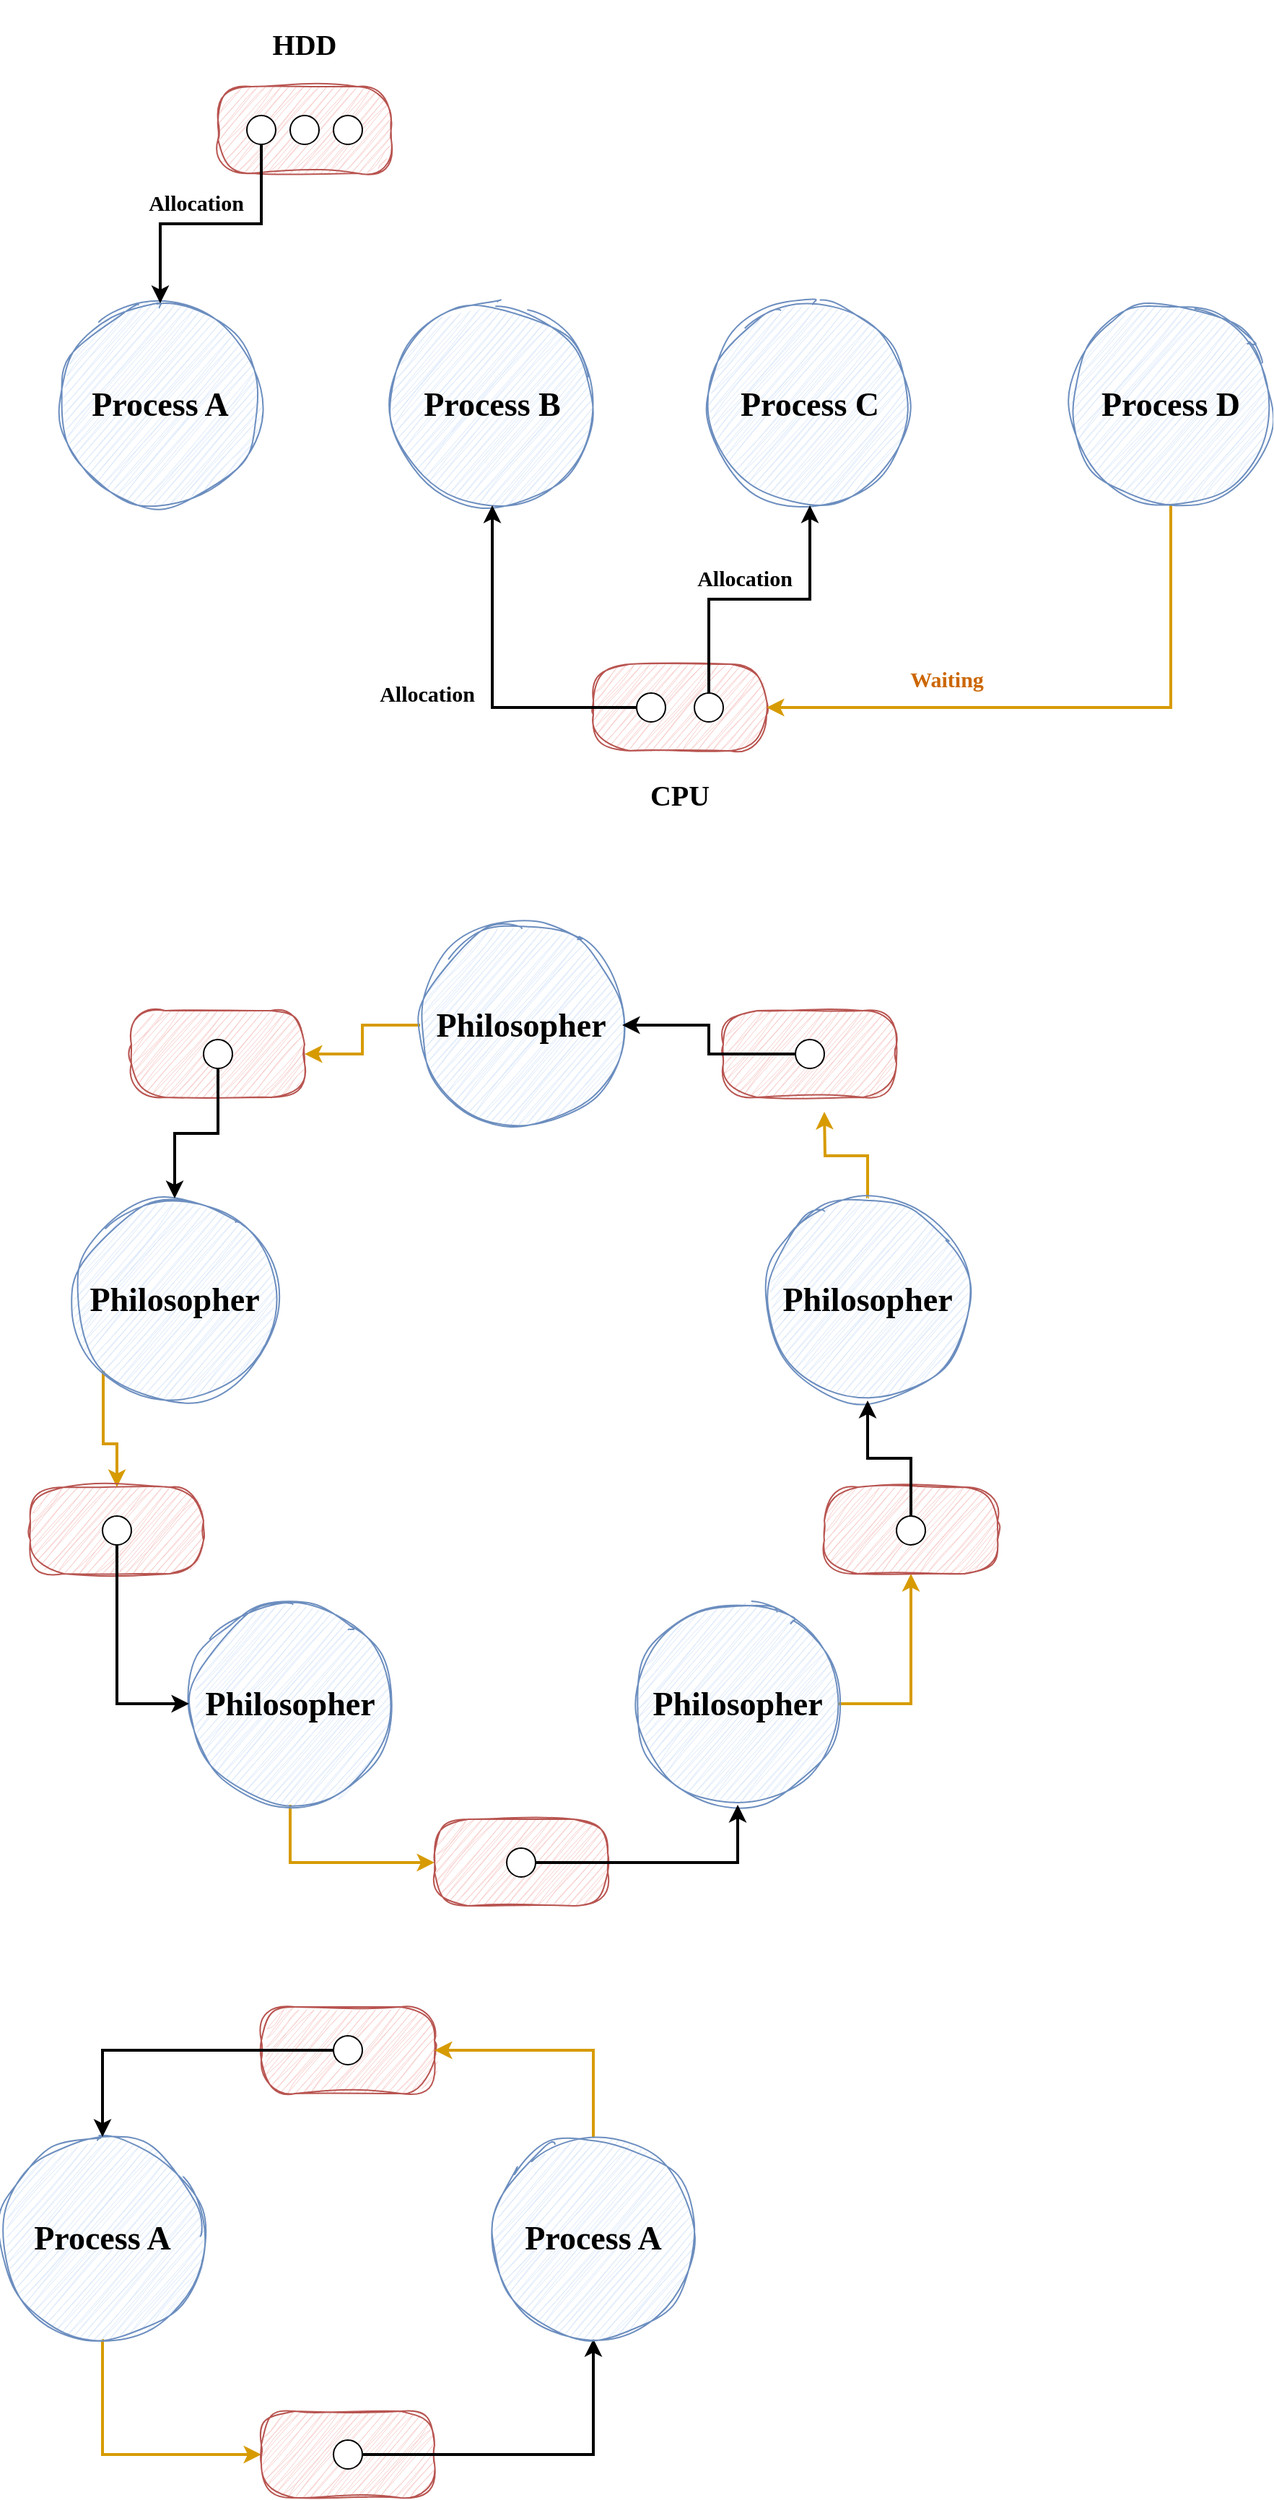 <mxfile version="24.0.4" type="github">
  <diagram name="Page-1" id="2YBvvXClWsGukQMizWep">
    <mxGraphModel dx="928" dy="1011" grid="1" gridSize="10" guides="1" tooltips="1" connect="1" arrows="1" fold="1" page="1" pageScale="1" pageWidth="850" pageHeight="1100" math="0" shadow="0">
      <root>
        <mxCell id="0" />
        <mxCell id="1" parent="0" />
        <mxCell id="m6TL4uyU6H2lGprT68yy-1" value="" style="ellipse;whiteSpace=wrap;html=1;aspect=fixed;fillColor=#dae8fc;strokeColor=#6c8ebf;sketch=1;curveFitting=1;jiggle=2;fillStyle=hachure;" vertex="1" parent="1">
          <mxGeometry x="100" y="270" width="140" height="140" as="geometry" />
        </mxCell>
        <mxCell id="m6TL4uyU6H2lGprT68yy-2" value="&lt;b&gt;&lt;font face=&quot;Comic Sans MS&quot; style=&quot;font-size: 23px;&quot;&gt;Process A&lt;/font&gt;&lt;/b&gt;" style="rounded=0;whiteSpace=wrap;html=1;gradientColor=none;fillColor=none;strokeColor=none;" vertex="1" parent="1">
          <mxGeometry x="110" y="310" width="120" height="60" as="geometry" />
        </mxCell>
        <mxCell id="m6TL4uyU6H2lGprT68yy-3" value="" style="ellipse;whiteSpace=wrap;html=1;aspect=fixed;fillColor=#dae8fc;strokeColor=#6c8ebf;sketch=1;curveFitting=1;jiggle=2;fillStyle=hachure;" vertex="1" parent="1">
          <mxGeometry x="330" y="270" width="140" height="140" as="geometry" />
        </mxCell>
        <mxCell id="m6TL4uyU6H2lGprT68yy-4" value="&lt;b&gt;&lt;font face=&quot;Comic Sans MS&quot; style=&quot;font-size: 23px;&quot;&gt;Process B&lt;/font&gt;&lt;/b&gt;" style="rounded=0;whiteSpace=wrap;html=1;gradientColor=none;fillColor=none;strokeColor=none;" vertex="1" parent="1">
          <mxGeometry x="340" y="310" width="120" height="60" as="geometry" />
        </mxCell>
        <mxCell id="m6TL4uyU6H2lGprT68yy-5" value="" style="ellipse;whiteSpace=wrap;html=1;aspect=fixed;fillColor=#dae8fc;strokeColor=#6c8ebf;sketch=1;curveFitting=1;jiggle=2;fillStyle=hachure;" vertex="1" parent="1">
          <mxGeometry x="550" y="270" width="140" height="140" as="geometry" />
        </mxCell>
        <mxCell id="m6TL4uyU6H2lGprT68yy-6" value="&lt;b&gt;&lt;font face=&quot;Comic Sans MS&quot; style=&quot;font-size: 23px;&quot;&gt;Process C&lt;/font&gt;&lt;/b&gt;" style="rounded=0;whiteSpace=wrap;html=1;gradientColor=none;fillColor=none;strokeColor=none;" vertex="1" parent="1">
          <mxGeometry x="560" y="310" width="120" height="60" as="geometry" />
        </mxCell>
        <mxCell id="m6TL4uyU6H2lGprT68yy-7" value="" style="rounded=1;whiteSpace=wrap;html=1;fillColor=#f8cecc;strokeColor=#b85450;fillStyle=hatch;sketch=1;curveFitting=1;jiggle=2;arcSize=39;" vertex="1" parent="1">
          <mxGeometry x="210" y="120" width="120" height="60" as="geometry" />
        </mxCell>
        <mxCell id="m6TL4uyU6H2lGprT68yy-27" style="edgeStyle=orthogonalEdgeStyle;rounded=0;orthogonalLoop=1;jettySize=auto;html=1;exitX=0.5;exitY=1;exitDx=0;exitDy=0;entryX=0.5;entryY=0;entryDx=0;entryDy=0;strokeWidth=2;" edge="1" parent="1" source="m6TL4uyU6H2lGprT68yy-8" target="m6TL4uyU6H2lGprT68yy-1">
          <mxGeometry relative="1" as="geometry" />
        </mxCell>
        <mxCell id="m6TL4uyU6H2lGprT68yy-8" value="" style="ellipse;whiteSpace=wrap;html=1;aspect=fixed;" vertex="1" parent="1">
          <mxGeometry x="230" y="140" width="20" height="20" as="geometry" />
        </mxCell>
        <mxCell id="m6TL4uyU6H2lGprT68yy-9" value="" style="ellipse;whiteSpace=wrap;html=1;aspect=fixed;" vertex="1" parent="1">
          <mxGeometry x="260" y="140" width="20" height="20" as="geometry" />
        </mxCell>
        <mxCell id="m6TL4uyU6H2lGprT68yy-10" value="" style="ellipse;whiteSpace=wrap;html=1;aspect=fixed;" vertex="1" parent="1">
          <mxGeometry x="290" y="140" width="20" height="20" as="geometry" />
        </mxCell>
        <mxCell id="m6TL4uyU6H2lGprT68yy-20" value="" style="rounded=1;whiteSpace=wrap;html=1;fillColor=#f8cecc;strokeColor=#b85450;fillStyle=hatch;sketch=1;curveFitting=1;jiggle=2;arcSize=42;" vertex="1" parent="1">
          <mxGeometry x="470" y="520" width="120" height="60" as="geometry" />
        </mxCell>
        <mxCell id="m6TL4uyU6H2lGprT68yy-28" style="edgeStyle=orthogonalEdgeStyle;rounded=0;orthogonalLoop=1;jettySize=auto;html=1;exitX=0;exitY=0.5;exitDx=0;exitDy=0;entryX=0.5;entryY=1;entryDx=0;entryDy=0;strokeWidth=2;" edge="1" parent="1" source="m6TL4uyU6H2lGprT68yy-21" target="m6TL4uyU6H2lGprT68yy-3">
          <mxGeometry relative="1" as="geometry" />
        </mxCell>
        <mxCell id="m6TL4uyU6H2lGprT68yy-21" value="" style="ellipse;whiteSpace=wrap;html=1;aspect=fixed;" vertex="1" parent="1">
          <mxGeometry x="500" y="540" width="20" height="20" as="geometry" />
        </mxCell>
        <mxCell id="m6TL4uyU6H2lGprT68yy-29" style="edgeStyle=orthogonalEdgeStyle;rounded=0;orthogonalLoop=1;jettySize=auto;html=1;exitX=0.5;exitY=0;exitDx=0;exitDy=0;entryX=0.5;entryY=1;entryDx=0;entryDy=0;strokeWidth=2;" edge="1" parent="1" source="m6TL4uyU6H2lGprT68yy-22" target="m6TL4uyU6H2lGprT68yy-5">
          <mxGeometry relative="1" as="geometry" />
        </mxCell>
        <mxCell id="m6TL4uyU6H2lGprT68yy-22" value="" style="ellipse;whiteSpace=wrap;html=1;aspect=fixed;" vertex="1" parent="1">
          <mxGeometry x="540" y="540" width="20" height="20" as="geometry" />
        </mxCell>
        <mxCell id="m6TL4uyU6H2lGprT68yy-31" value="&lt;font size=&quot;1&quot; face=&quot;Comic Sans MS&quot;&gt;&lt;b style=&quot;font-size: 20px;&quot;&gt;HDD&lt;/b&gt;&lt;/font&gt;" style="rounded=0;whiteSpace=wrap;html=1;gradientColor=none;fillColor=none;strokeColor=none;" vertex="1" parent="1">
          <mxGeometry x="210" y="60" width="120" height="60" as="geometry" />
        </mxCell>
        <mxCell id="m6TL4uyU6H2lGprT68yy-32" value="&lt;font size=&quot;1&quot; face=&quot;Comic Sans MS&quot;&gt;&lt;b style=&quot;font-size: 20px;&quot;&gt;CPU&lt;/b&gt;&lt;/font&gt;" style="rounded=0;whiteSpace=wrap;html=1;gradientColor=none;fillColor=none;strokeColor=none;" vertex="1" parent="1">
          <mxGeometry x="470" y="580" width="120" height="60" as="geometry" />
        </mxCell>
        <mxCell id="m6TL4uyU6H2lGprT68yy-36" style="edgeStyle=orthogonalEdgeStyle;rounded=0;orthogonalLoop=1;jettySize=auto;html=1;exitX=0.5;exitY=1;exitDx=0;exitDy=0;entryX=1;entryY=0.5;entryDx=0;entryDy=0;strokeWidth=2;fillColor=#ffe6cc;strokeColor=#d79b00;" edge="1" parent="1" source="m6TL4uyU6H2lGprT68yy-33" target="m6TL4uyU6H2lGprT68yy-20">
          <mxGeometry relative="1" as="geometry" />
        </mxCell>
        <mxCell id="m6TL4uyU6H2lGprT68yy-33" value="" style="ellipse;whiteSpace=wrap;html=1;aspect=fixed;fillColor=#dae8fc;strokeColor=#6c8ebf;sketch=1;curveFitting=1;jiggle=2;fillStyle=hachure;" vertex="1" parent="1">
          <mxGeometry x="800" y="270" width="140" height="140" as="geometry" />
        </mxCell>
        <mxCell id="m6TL4uyU6H2lGprT68yy-34" value="&lt;b&gt;&lt;font face=&quot;Comic Sans MS&quot; style=&quot;font-size: 23px;&quot;&gt;Process D&lt;/font&gt;&lt;/b&gt;" style="rounded=0;whiteSpace=wrap;html=1;gradientColor=none;fillColor=none;strokeColor=none;" vertex="1" parent="1">
          <mxGeometry x="810" y="310" width="120" height="60" as="geometry" />
        </mxCell>
        <mxCell id="m6TL4uyU6H2lGprT68yy-37" value="&lt;font size=&quot;1&quot; face=&quot;Comic Sans MS&quot;&gt;&lt;b style=&quot;font-size: 15px;&quot;&gt;Allocation&lt;/b&gt;&lt;/font&gt;" style="rounded=0;whiteSpace=wrap;html=1;gradientColor=none;fillColor=none;strokeColor=none;" vertex="1" parent="1">
          <mxGeometry x="150" y="180" width="90" height="40" as="geometry" />
        </mxCell>
        <mxCell id="m6TL4uyU6H2lGprT68yy-38" value="&lt;font size=&quot;1&quot; face=&quot;Comic Sans MS&quot;&gt;&lt;b style=&quot;font-size: 15px;&quot;&gt;Allocation&lt;/b&gt;&lt;/font&gt;" style="rounded=0;whiteSpace=wrap;html=1;gradientColor=none;fillColor=none;strokeColor=none;" vertex="1" parent="1">
          <mxGeometry x="310" y="520" width="90" height="40" as="geometry" />
        </mxCell>
        <mxCell id="m6TL4uyU6H2lGprT68yy-39" value="&lt;font size=&quot;1&quot; face=&quot;Comic Sans MS&quot;&gt;&lt;b style=&quot;font-size: 15px;&quot;&gt;Allocation&lt;/b&gt;&lt;/font&gt;" style="rounded=0;whiteSpace=wrap;html=1;gradientColor=none;fillColor=none;strokeColor=none;" vertex="1" parent="1">
          <mxGeometry x="530" y="440" width="90" height="40" as="geometry" />
        </mxCell>
        <mxCell id="m6TL4uyU6H2lGprT68yy-40" value="&lt;font face=&quot;Comic Sans MS&quot; color=&quot;#cc6600&quot;&gt;&lt;span style=&quot;font-size: 15px;&quot;&gt;&lt;b&gt;Waiting&lt;/b&gt;&lt;/span&gt;&lt;/font&gt;" style="rounded=0;whiteSpace=wrap;html=1;gradientColor=none;fillColor=none;strokeColor=none;" vertex="1" parent="1">
          <mxGeometry x="670" y="510" width="90" height="40" as="geometry" />
        </mxCell>
        <mxCell id="m6TL4uyU6H2lGprT68yy-87" style="edgeStyle=orthogonalEdgeStyle;rounded=0;orthogonalLoop=1;jettySize=auto;html=1;exitX=0;exitY=1;exitDx=0;exitDy=0;entryX=0.5;entryY=0;entryDx=0;entryDy=0;fillColor=#ffe6cc;strokeColor=#d79b00;strokeWidth=2;" edge="1" parent="1" source="m6TL4uyU6H2lGprT68yy-41" target="m6TL4uyU6H2lGprT68yy-61">
          <mxGeometry relative="1" as="geometry" />
        </mxCell>
        <mxCell id="m6TL4uyU6H2lGprT68yy-41" value="" style="ellipse;whiteSpace=wrap;html=1;aspect=fixed;fillColor=#dae8fc;strokeColor=#6c8ebf;sketch=1;curveFitting=1;jiggle=2;fillStyle=hachure;" vertex="1" parent="1">
          <mxGeometry x="110" y="890" width="140" height="140" as="geometry" />
        </mxCell>
        <mxCell id="m6TL4uyU6H2lGprT68yy-42" value="&lt;b&gt;&lt;font face=&quot;Comic Sans MS&quot; style=&quot;font-size: 23px;&quot;&gt;Philosopher&lt;/font&gt;&lt;/b&gt;" style="rounded=0;whiteSpace=wrap;html=1;gradientColor=none;fillColor=none;strokeColor=none;" vertex="1" parent="1">
          <mxGeometry x="120" y="930" width="120" height="60" as="geometry" />
        </mxCell>
        <mxCell id="m6TL4uyU6H2lGprT68yy-90" style="edgeStyle=orthogonalEdgeStyle;rounded=0;orthogonalLoop=1;jettySize=auto;html=1;exitX=0.5;exitY=0;exitDx=0;exitDy=0;fillColor=#ffe6cc;strokeColor=#d79b00;strokeWidth=2;" edge="1" parent="1" source="m6TL4uyU6H2lGprT68yy-49">
          <mxGeometry relative="1" as="geometry">
            <mxPoint x="630" y="830" as="targetPoint" />
          </mxGeometry>
        </mxCell>
        <mxCell id="m6TL4uyU6H2lGprT68yy-49" value="" style="ellipse;whiteSpace=wrap;html=1;aspect=fixed;fillColor=#dae8fc;strokeColor=#6c8ebf;sketch=1;curveFitting=1;jiggle=2;fillStyle=hachure;" vertex="1" parent="1">
          <mxGeometry x="590" y="890" width="140" height="140" as="geometry" />
        </mxCell>
        <mxCell id="m6TL4uyU6H2lGprT68yy-50" value="&lt;b&gt;&lt;font face=&quot;Comic Sans MS&quot; style=&quot;font-size: 23px;&quot;&gt;Philosopher&lt;/font&gt;&lt;/b&gt;" style="rounded=0;whiteSpace=wrap;html=1;gradientColor=none;fillColor=none;strokeColor=none;" vertex="1" parent="1">
          <mxGeometry x="600" y="930" width="120" height="60" as="geometry" />
        </mxCell>
        <mxCell id="m6TL4uyU6H2lGprT68yy-86" style="edgeStyle=orthogonalEdgeStyle;rounded=0;orthogonalLoop=1;jettySize=auto;html=1;exitX=0;exitY=0.5;exitDx=0;exitDy=0;entryX=1;entryY=0.5;entryDx=0;entryDy=0;fillColor=#ffe6cc;strokeColor=#d79b00;strokeWidth=2;" edge="1" parent="1" source="m6TL4uyU6H2lGprT68yy-51" target="m6TL4uyU6H2lGprT68yy-57">
          <mxGeometry relative="1" as="geometry" />
        </mxCell>
        <mxCell id="m6TL4uyU6H2lGprT68yy-51" value="" style="ellipse;whiteSpace=wrap;html=1;aspect=fixed;fillColor=#dae8fc;strokeColor=#6c8ebf;sketch=1;curveFitting=1;jiggle=2;fillStyle=hachure;" vertex="1" parent="1">
          <mxGeometry x="350" y="700" width="140" height="140" as="geometry" />
        </mxCell>
        <mxCell id="m6TL4uyU6H2lGprT68yy-52" value="&lt;b&gt;&lt;font face=&quot;Comic Sans MS&quot; style=&quot;font-size: 23px;&quot;&gt;Philosopher&lt;/font&gt;&lt;/b&gt;" style="rounded=0;whiteSpace=wrap;html=1;gradientColor=none;fillColor=none;strokeColor=none;" vertex="1" parent="1">
          <mxGeometry x="360" y="740" width="120" height="60" as="geometry" />
        </mxCell>
        <mxCell id="m6TL4uyU6H2lGprT68yy-89" style="edgeStyle=orthogonalEdgeStyle;rounded=0;orthogonalLoop=1;jettySize=auto;html=1;exitX=1;exitY=0.5;exitDx=0;exitDy=0;entryX=0.5;entryY=1;entryDx=0;entryDy=0;fillColor=#ffe6cc;strokeColor=#d79b00;strokeWidth=2;" edge="1" parent="1" source="m6TL4uyU6H2lGprT68yy-53" target="m6TL4uyU6H2lGprT68yy-65">
          <mxGeometry relative="1" as="geometry" />
        </mxCell>
        <mxCell id="m6TL4uyU6H2lGprT68yy-53" value="" style="ellipse;whiteSpace=wrap;html=1;aspect=fixed;fillColor=#dae8fc;strokeColor=#6c8ebf;sketch=1;curveFitting=1;jiggle=2;fillStyle=hachure;" vertex="1" parent="1">
          <mxGeometry x="500" y="1170" width="140" height="140" as="geometry" />
        </mxCell>
        <mxCell id="m6TL4uyU6H2lGprT68yy-54" value="&lt;b&gt;&lt;font face=&quot;Comic Sans MS&quot; style=&quot;font-size: 23px;&quot;&gt;Philosopher&lt;/font&gt;&lt;/b&gt;" style="rounded=0;whiteSpace=wrap;html=1;gradientColor=none;fillColor=none;strokeColor=none;" vertex="1" parent="1">
          <mxGeometry x="510" y="1210" width="120" height="60" as="geometry" />
        </mxCell>
        <mxCell id="m6TL4uyU6H2lGprT68yy-88" style="edgeStyle=orthogonalEdgeStyle;rounded=0;orthogonalLoop=1;jettySize=auto;html=1;exitX=0.5;exitY=1;exitDx=0;exitDy=0;entryX=0;entryY=0.5;entryDx=0;entryDy=0;fillColor=#ffe6cc;strokeColor=#d79b00;strokeWidth=2;" edge="1" parent="1" source="m6TL4uyU6H2lGprT68yy-55" target="m6TL4uyU6H2lGprT68yy-67">
          <mxGeometry relative="1" as="geometry" />
        </mxCell>
        <mxCell id="m6TL4uyU6H2lGprT68yy-55" value="" style="ellipse;whiteSpace=wrap;html=1;aspect=fixed;fillColor=#dae8fc;strokeColor=#6c8ebf;sketch=1;curveFitting=1;jiggle=2;fillStyle=hachure;" vertex="1" parent="1">
          <mxGeometry x="190" y="1170" width="140" height="140" as="geometry" />
        </mxCell>
        <mxCell id="m6TL4uyU6H2lGprT68yy-56" value="&lt;b&gt;&lt;font face=&quot;Comic Sans MS&quot; style=&quot;font-size: 23px;&quot;&gt;Philosopher&lt;/font&gt;&lt;/b&gt;" style="rounded=0;whiteSpace=wrap;html=1;gradientColor=none;fillColor=none;strokeColor=none;" vertex="1" parent="1">
          <mxGeometry x="200" y="1210" width="120" height="60" as="geometry" />
        </mxCell>
        <mxCell id="m6TL4uyU6H2lGprT68yy-57" value="" style="rounded=1;whiteSpace=wrap;html=1;fillColor=#f8cecc;strokeColor=#b85450;fillStyle=hatch;sketch=1;curveFitting=1;jiggle=2;arcSize=39;" vertex="1" parent="1">
          <mxGeometry x="150" y="760" width="120" height="60" as="geometry" />
        </mxCell>
        <mxCell id="m6TL4uyU6H2lGprT68yy-69" value="" style="edgeStyle=orthogonalEdgeStyle;rounded=0;orthogonalLoop=1;jettySize=auto;html=1;strokeWidth=2;" edge="1" parent="1" source="m6TL4uyU6H2lGprT68yy-59" target="m6TL4uyU6H2lGprT68yy-41">
          <mxGeometry relative="1" as="geometry" />
        </mxCell>
        <mxCell id="m6TL4uyU6H2lGprT68yy-59" value="" style="ellipse;whiteSpace=wrap;html=1;aspect=fixed;" vertex="1" parent="1">
          <mxGeometry x="200" y="780" width="20" height="20" as="geometry" />
        </mxCell>
        <mxCell id="m6TL4uyU6H2lGprT68yy-61" value="" style="rounded=1;whiteSpace=wrap;html=1;fillColor=#f8cecc;strokeColor=#b85450;fillStyle=hatch;sketch=1;curveFitting=1;jiggle=2;arcSize=39;" vertex="1" parent="1">
          <mxGeometry x="80" y="1090" width="120" height="60" as="geometry" />
        </mxCell>
        <mxCell id="m6TL4uyU6H2lGprT68yy-82" style="edgeStyle=orthogonalEdgeStyle;rounded=0;orthogonalLoop=1;jettySize=auto;html=1;exitX=0.5;exitY=1;exitDx=0;exitDy=0;entryX=0;entryY=0.5;entryDx=0;entryDy=0;strokeWidth=2;" edge="1" parent="1" source="m6TL4uyU6H2lGprT68yy-62" target="m6TL4uyU6H2lGprT68yy-55">
          <mxGeometry relative="1" as="geometry" />
        </mxCell>
        <mxCell id="m6TL4uyU6H2lGprT68yy-62" value="" style="ellipse;whiteSpace=wrap;html=1;aspect=fixed;" vertex="1" parent="1">
          <mxGeometry x="130" y="1110" width="20" height="20" as="geometry" />
        </mxCell>
        <mxCell id="m6TL4uyU6H2lGprT68yy-63" value="" style="rounded=1;whiteSpace=wrap;html=1;fillColor=#f8cecc;strokeColor=#b85450;fillStyle=hatch;sketch=1;curveFitting=1;jiggle=2;arcSize=39;" vertex="1" parent="1">
          <mxGeometry x="560" y="760" width="120" height="60" as="geometry" />
        </mxCell>
        <mxCell id="m6TL4uyU6H2lGprT68yy-85" style="edgeStyle=orthogonalEdgeStyle;rounded=0;orthogonalLoop=1;jettySize=auto;html=1;exitX=0;exitY=0.5;exitDx=0;exitDy=0;entryX=1;entryY=0.5;entryDx=0;entryDy=0;strokeWidth=2;" edge="1" parent="1" source="m6TL4uyU6H2lGprT68yy-64" target="m6TL4uyU6H2lGprT68yy-51">
          <mxGeometry relative="1" as="geometry" />
        </mxCell>
        <mxCell id="m6TL4uyU6H2lGprT68yy-64" value="" style="ellipse;whiteSpace=wrap;html=1;aspect=fixed;" vertex="1" parent="1">
          <mxGeometry x="610" y="780" width="20" height="20" as="geometry" />
        </mxCell>
        <mxCell id="m6TL4uyU6H2lGprT68yy-65" value="" style="rounded=1;whiteSpace=wrap;html=1;fillColor=#f8cecc;strokeColor=#b85450;fillStyle=hatch;sketch=1;curveFitting=1;jiggle=2;arcSize=39;" vertex="1" parent="1">
          <mxGeometry x="630" y="1090" width="120" height="60" as="geometry" />
        </mxCell>
        <mxCell id="m6TL4uyU6H2lGprT68yy-84" style="edgeStyle=orthogonalEdgeStyle;rounded=0;orthogonalLoop=1;jettySize=auto;html=1;exitX=0.5;exitY=0;exitDx=0;exitDy=0;strokeWidth=2;" edge="1" parent="1" source="m6TL4uyU6H2lGprT68yy-66" target="m6TL4uyU6H2lGprT68yy-49">
          <mxGeometry relative="1" as="geometry" />
        </mxCell>
        <mxCell id="m6TL4uyU6H2lGprT68yy-66" value="" style="ellipse;whiteSpace=wrap;html=1;aspect=fixed;" vertex="1" parent="1">
          <mxGeometry x="680" y="1110" width="20" height="20" as="geometry" />
        </mxCell>
        <mxCell id="m6TL4uyU6H2lGprT68yy-67" value="" style="rounded=1;whiteSpace=wrap;html=1;fillColor=#f8cecc;strokeColor=#b85450;fillStyle=hatch;sketch=1;curveFitting=1;jiggle=2;arcSize=39;" vertex="1" parent="1">
          <mxGeometry x="360" y="1320" width="120" height="60" as="geometry" />
        </mxCell>
        <mxCell id="m6TL4uyU6H2lGprT68yy-83" style="edgeStyle=orthogonalEdgeStyle;rounded=0;orthogonalLoop=1;jettySize=auto;html=1;exitX=1;exitY=0.5;exitDx=0;exitDy=0;entryX=0.5;entryY=1;entryDx=0;entryDy=0;strokeWidth=2;" edge="1" parent="1" source="m6TL4uyU6H2lGprT68yy-68" target="m6TL4uyU6H2lGprT68yy-53">
          <mxGeometry relative="1" as="geometry" />
        </mxCell>
        <mxCell id="m6TL4uyU6H2lGprT68yy-68" value="" style="ellipse;whiteSpace=wrap;html=1;aspect=fixed;" vertex="1" parent="1">
          <mxGeometry x="410" y="1340" width="20" height="20" as="geometry" />
        </mxCell>
        <mxCell id="m6TL4uyU6H2lGprT68yy-103" style="edgeStyle=orthogonalEdgeStyle;rounded=0;orthogonalLoop=1;jettySize=auto;html=1;exitX=0.5;exitY=1;exitDx=0;exitDy=0;entryX=0;entryY=0.5;entryDx=0;entryDy=0;strokeWidth=2;fillColor=#ffe6cc;strokeColor=#d79b00;" edge="1" parent="1" source="m6TL4uyU6H2lGprT68yy-91" target="m6TL4uyU6H2lGprT68yy-93">
          <mxGeometry relative="1" as="geometry" />
        </mxCell>
        <mxCell id="m6TL4uyU6H2lGprT68yy-91" value="" style="ellipse;whiteSpace=wrap;html=1;aspect=fixed;fillColor=#dae8fc;strokeColor=#6c8ebf;sketch=1;curveFitting=1;jiggle=2;fillStyle=hachure;" vertex="1" parent="1">
          <mxGeometry x="60" y="1540" width="140" height="140" as="geometry" />
        </mxCell>
        <mxCell id="m6TL4uyU6H2lGprT68yy-92" value="&lt;b&gt;&lt;font face=&quot;Comic Sans MS&quot; style=&quot;font-size: 23px;&quot;&gt;Process A&lt;/font&gt;&lt;/b&gt;" style="rounded=0;whiteSpace=wrap;html=1;gradientColor=none;fillColor=none;strokeColor=none;" vertex="1" parent="1">
          <mxGeometry x="70" y="1580" width="120" height="60" as="geometry" />
        </mxCell>
        <mxCell id="m6TL4uyU6H2lGprT68yy-93" value="" style="rounded=1;whiteSpace=wrap;html=1;fillColor=#f8cecc;strokeColor=#b85450;fillStyle=hatch;sketch=1;curveFitting=1;jiggle=2;arcSize=39;" vertex="1" parent="1">
          <mxGeometry x="240" y="1730" width="120" height="60" as="geometry" />
        </mxCell>
        <mxCell id="m6TL4uyU6H2lGprT68yy-104" style="edgeStyle=orthogonalEdgeStyle;rounded=0;orthogonalLoop=1;jettySize=auto;html=1;exitX=1;exitY=0.5;exitDx=0;exitDy=0;entryX=0.5;entryY=1;entryDx=0;entryDy=0;strokeWidth=2;" edge="1" parent="1" source="m6TL4uyU6H2lGprT68yy-94" target="m6TL4uyU6H2lGprT68yy-98">
          <mxGeometry relative="1" as="geometry" />
        </mxCell>
        <mxCell id="m6TL4uyU6H2lGprT68yy-94" value="" style="ellipse;whiteSpace=wrap;html=1;aspect=fixed;" vertex="1" parent="1">
          <mxGeometry x="290" y="1750" width="20" height="20" as="geometry" />
        </mxCell>
        <mxCell id="m6TL4uyU6H2lGprT68yy-96" value="" style="rounded=1;whiteSpace=wrap;html=1;fillColor=#f8cecc;strokeColor=#b85450;fillStyle=hatch;sketch=1;curveFitting=1;jiggle=2;arcSize=39;" vertex="1" parent="1">
          <mxGeometry x="240" y="1450" width="120" height="60" as="geometry" />
        </mxCell>
        <mxCell id="m6TL4uyU6H2lGprT68yy-100" style="edgeStyle=orthogonalEdgeStyle;rounded=0;orthogonalLoop=1;jettySize=auto;html=1;exitX=0;exitY=0.5;exitDx=0;exitDy=0;entryX=0.5;entryY=0;entryDx=0;entryDy=0;strokeWidth=2;" edge="1" parent="1" source="m6TL4uyU6H2lGprT68yy-97" target="m6TL4uyU6H2lGprT68yy-91">
          <mxGeometry relative="1" as="geometry" />
        </mxCell>
        <mxCell id="m6TL4uyU6H2lGprT68yy-97" value="" style="ellipse;whiteSpace=wrap;html=1;aspect=fixed;" vertex="1" parent="1">
          <mxGeometry x="290" y="1470" width="20" height="20" as="geometry" />
        </mxCell>
        <mxCell id="m6TL4uyU6H2lGprT68yy-105" style="edgeStyle=orthogonalEdgeStyle;rounded=0;orthogonalLoop=1;jettySize=auto;html=1;exitX=0.5;exitY=0;exitDx=0;exitDy=0;entryX=1;entryY=0.5;entryDx=0;entryDy=0;strokeWidth=2;fillColor=#ffe6cc;strokeColor=#d79b00;" edge="1" parent="1" source="m6TL4uyU6H2lGprT68yy-98" target="m6TL4uyU6H2lGprT68yy-96">
          <mxGeometry relative="1" as="geometry" />
        </mxCell>
        <mxCell id="m6TL4uyU6H2lGprT68yy-98" value="" style="ellipse;whiteSpace=wrap;html=1;aspect=fixed;fillColor=#dae8fc;strokeColor=#6c8ebf;sketch=1;curveFitting=1;jiggle=2;fillStyle=hachure;" vertex="1" parent="1">
          <mxGeometry x="400" y="1540" width="140" height="140" as="geometry" />
        </mxCell>
        <mxCell id="m6TL4uyU6H2lGprT68yy-99" value="&lt;b&gt;&lt;font face=&quot;Comic Sans MS&quot; style=&quot;font-size: 23px;&quot;&gt;Process A&lt;/font&gt;&lt;/b&gt;" style="rounded=0;whiteSpace=wrap;html=1;gradientColor=none;fillColor=none;strokeColor=none;" vertex="1" parent="1">
          <mxGeometry x="410" y="1580" width="120" height="60" as="geometry" />
        </mxCell>
      </root>
    </mxGraphModel>
  </diagram>
</mxfile>
